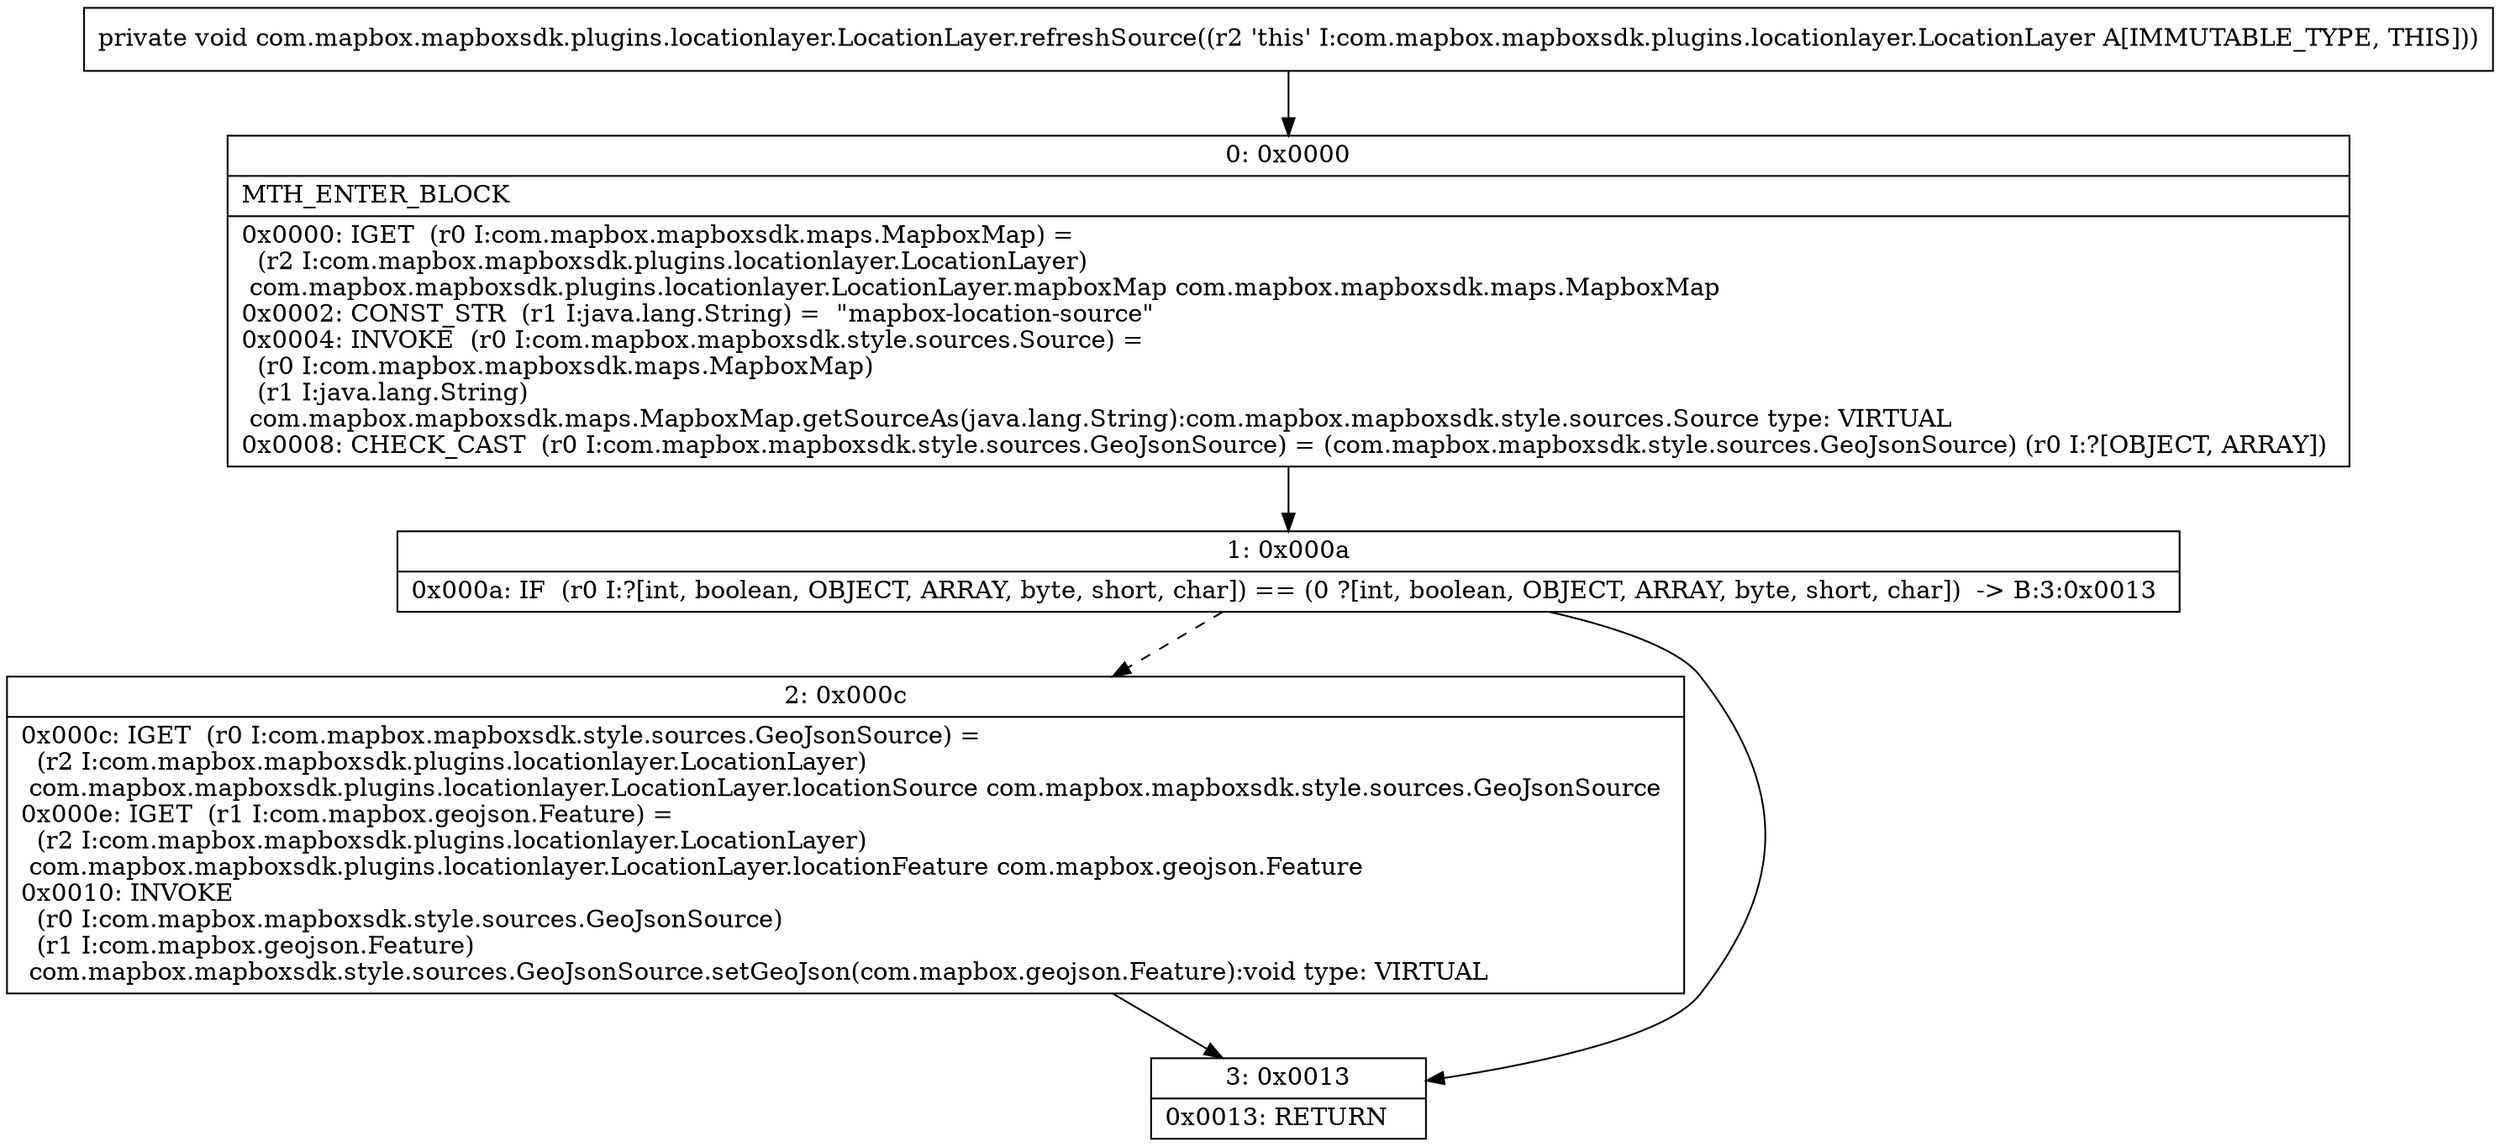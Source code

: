 digraph "CFG forcom.mapbox.mapboxsdk.plugins.locationlayer.LocationLayer.refreshSource()V" {
Node_0 [shape=record,label="{0\:\ 0x0000|MTH_ENTER_BLOCK\l|0x0000: IGET  (r0 I:com.mapbox.mapboxsdk.maps.MapboxMap) = \l  (r2 I:com.mapbox.mapboxsdk.plugins.locationlayer.LocationLayer)\l com.mapbox.mapboxsdk.plugins.locationlayer.LocationLayer.mapboxMap com.mapbox.mapboxsdk.maps.MapboxMap \l0x0002: CONST_STR  (r1 I:java.lang.String) =  \"mapbox\-location\-source\" \l0x0004: INVOKE  (r0 I:com.mapbox.mapboxsdk.style.sources.Source) = \l  (r0 I:com.mapbox.mapboxsdk.maps.MapboxMap)\l  (r1 I:java.lang.String)\l com.mapbox.mapboxsdk.maps.MapboxMap.getSourceAs(java.lang.String):com.mapbox.mapboxsdk.style.sources.Source type: VIRTUAL \l0x0008: CHECK_CAST  (r0 I:com.mapbox.mapboxsdk.style.sources.GeoJsonSource) = (com.mapbox.mapboxsdk.style.sources.GeoJsonSource) (r0 I:?[OBJECT, ARRAY]) \l}"];
Node_1 [shape=record,label="{1\:\ 0x000a|0x000a: IF  (r0 I:?[int, boolean, OBJECT, ARRAY, byte, short, char]) == (0 ?[int, boolean, OBJECT, ARRAY, byte, short, char])  \-\> B:3:0x0013 \l}"];
Node_2 [shape=record,label="{2\:\ 0x000c|0x000c: IGET  (r0 I:com.mapbox.mapboxsdk.style.sources.GeoJsonSource) = \l  (r2 I:com.mapbox.mapboxsdk.plugins.locationlayer.LocationLayer)\l com.mapbox.mapboxsdk.plugins.locationlayer.LocationLayer.locationSource com.mapbox.mapboxsdk.style.sources.GeoJsonSource \l0x000e: IGET  (r1 I:com.mapbox.geojson.Feature) = \l  (r2 I:com.mapbox.mapboxsdk.plugins.locationlayer.LocationLayer)\l com.mapbox.mapboxsdk.plugins.locationlayer.LocationLayer.locationFeature com.mapbox.geojson.Feature \l0x0010: INVOKE  \l  (r0 I:com.mapbox.mapboxsdk.style.sources.GeoJsonSource)\l  (r1 I:com.mapbox.geojson.Feature)\l com.mapbox.mapboxsdk.style.sources.GeoJsonSource.setGeoJson(com.mapbox.geojson.Feature):void type: VIRTUAL \l}"];
Node_3 [shape=record,label="{3\:\ 0x0013|0x0013: RETURN   \l}"];
MethodNode[shape=record,label="{private void com.mapbox.mapboxsdk.plugins.locationlayer.LocationLayer.refreshSource((r2 'this' I:com.mapbox.mapboxsdk.plugins.locationlayer.LocationLayer A[IMMUTABLE_TYPE, THIS])) }"];
MethodNode -> Node_0;
Node_0 -> Node_1;
Node_1 -> Node_2[style=dashed];
Node_1 -> Node_3;
Node_2 -> Node_3;
}

